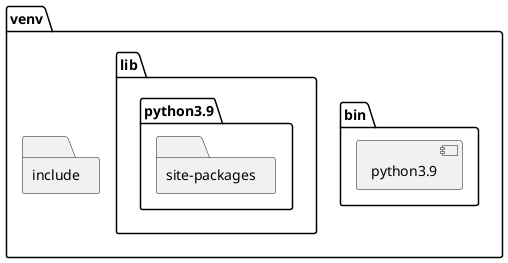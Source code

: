 @startuml venv
folder venv {
  folder bin {
    component py39 as "python3.9"
  }
  folder include
  folder lib {
    folder lib39 as "python3.9" {
      folder sp as "site-packages"
    }
  }
}
@enduml


@startuml venv2
folder venv
folder include
venv --> include

folder bin
venv --> bin

component py39 as "python3.9"
bin --> py39

folder lib
venv --> lib

folder lib39 as "python3.9"
lib --> lib39

folder sp as "site-packages"
lib39 --> sp
@enduml


@startuml list-dict

map dict_0 {
    x => 10
    y => 8.04
}

map dict_1 {
    x => 8
    y => 6.95
}

map dict_2 {
    x => 13
    y => 7.58
}

map list {
    0 *--> dict_0
    1 *--> dict_1
    2 *--> dict_2
}

@enduml

@startuml variables

object 140661211414704 {
    class = float
    hash = 326490306866391043
    value = "3.1415926"
}

object a
object b

a --> 140661211414704
b --> 140661211414704

object 140702685333056 {
    class = list
    items = [1, 1, 2, 3, 5, 8]
}

object x
object y

x --> 140702685333056
y --> 140702685333056

@enduml